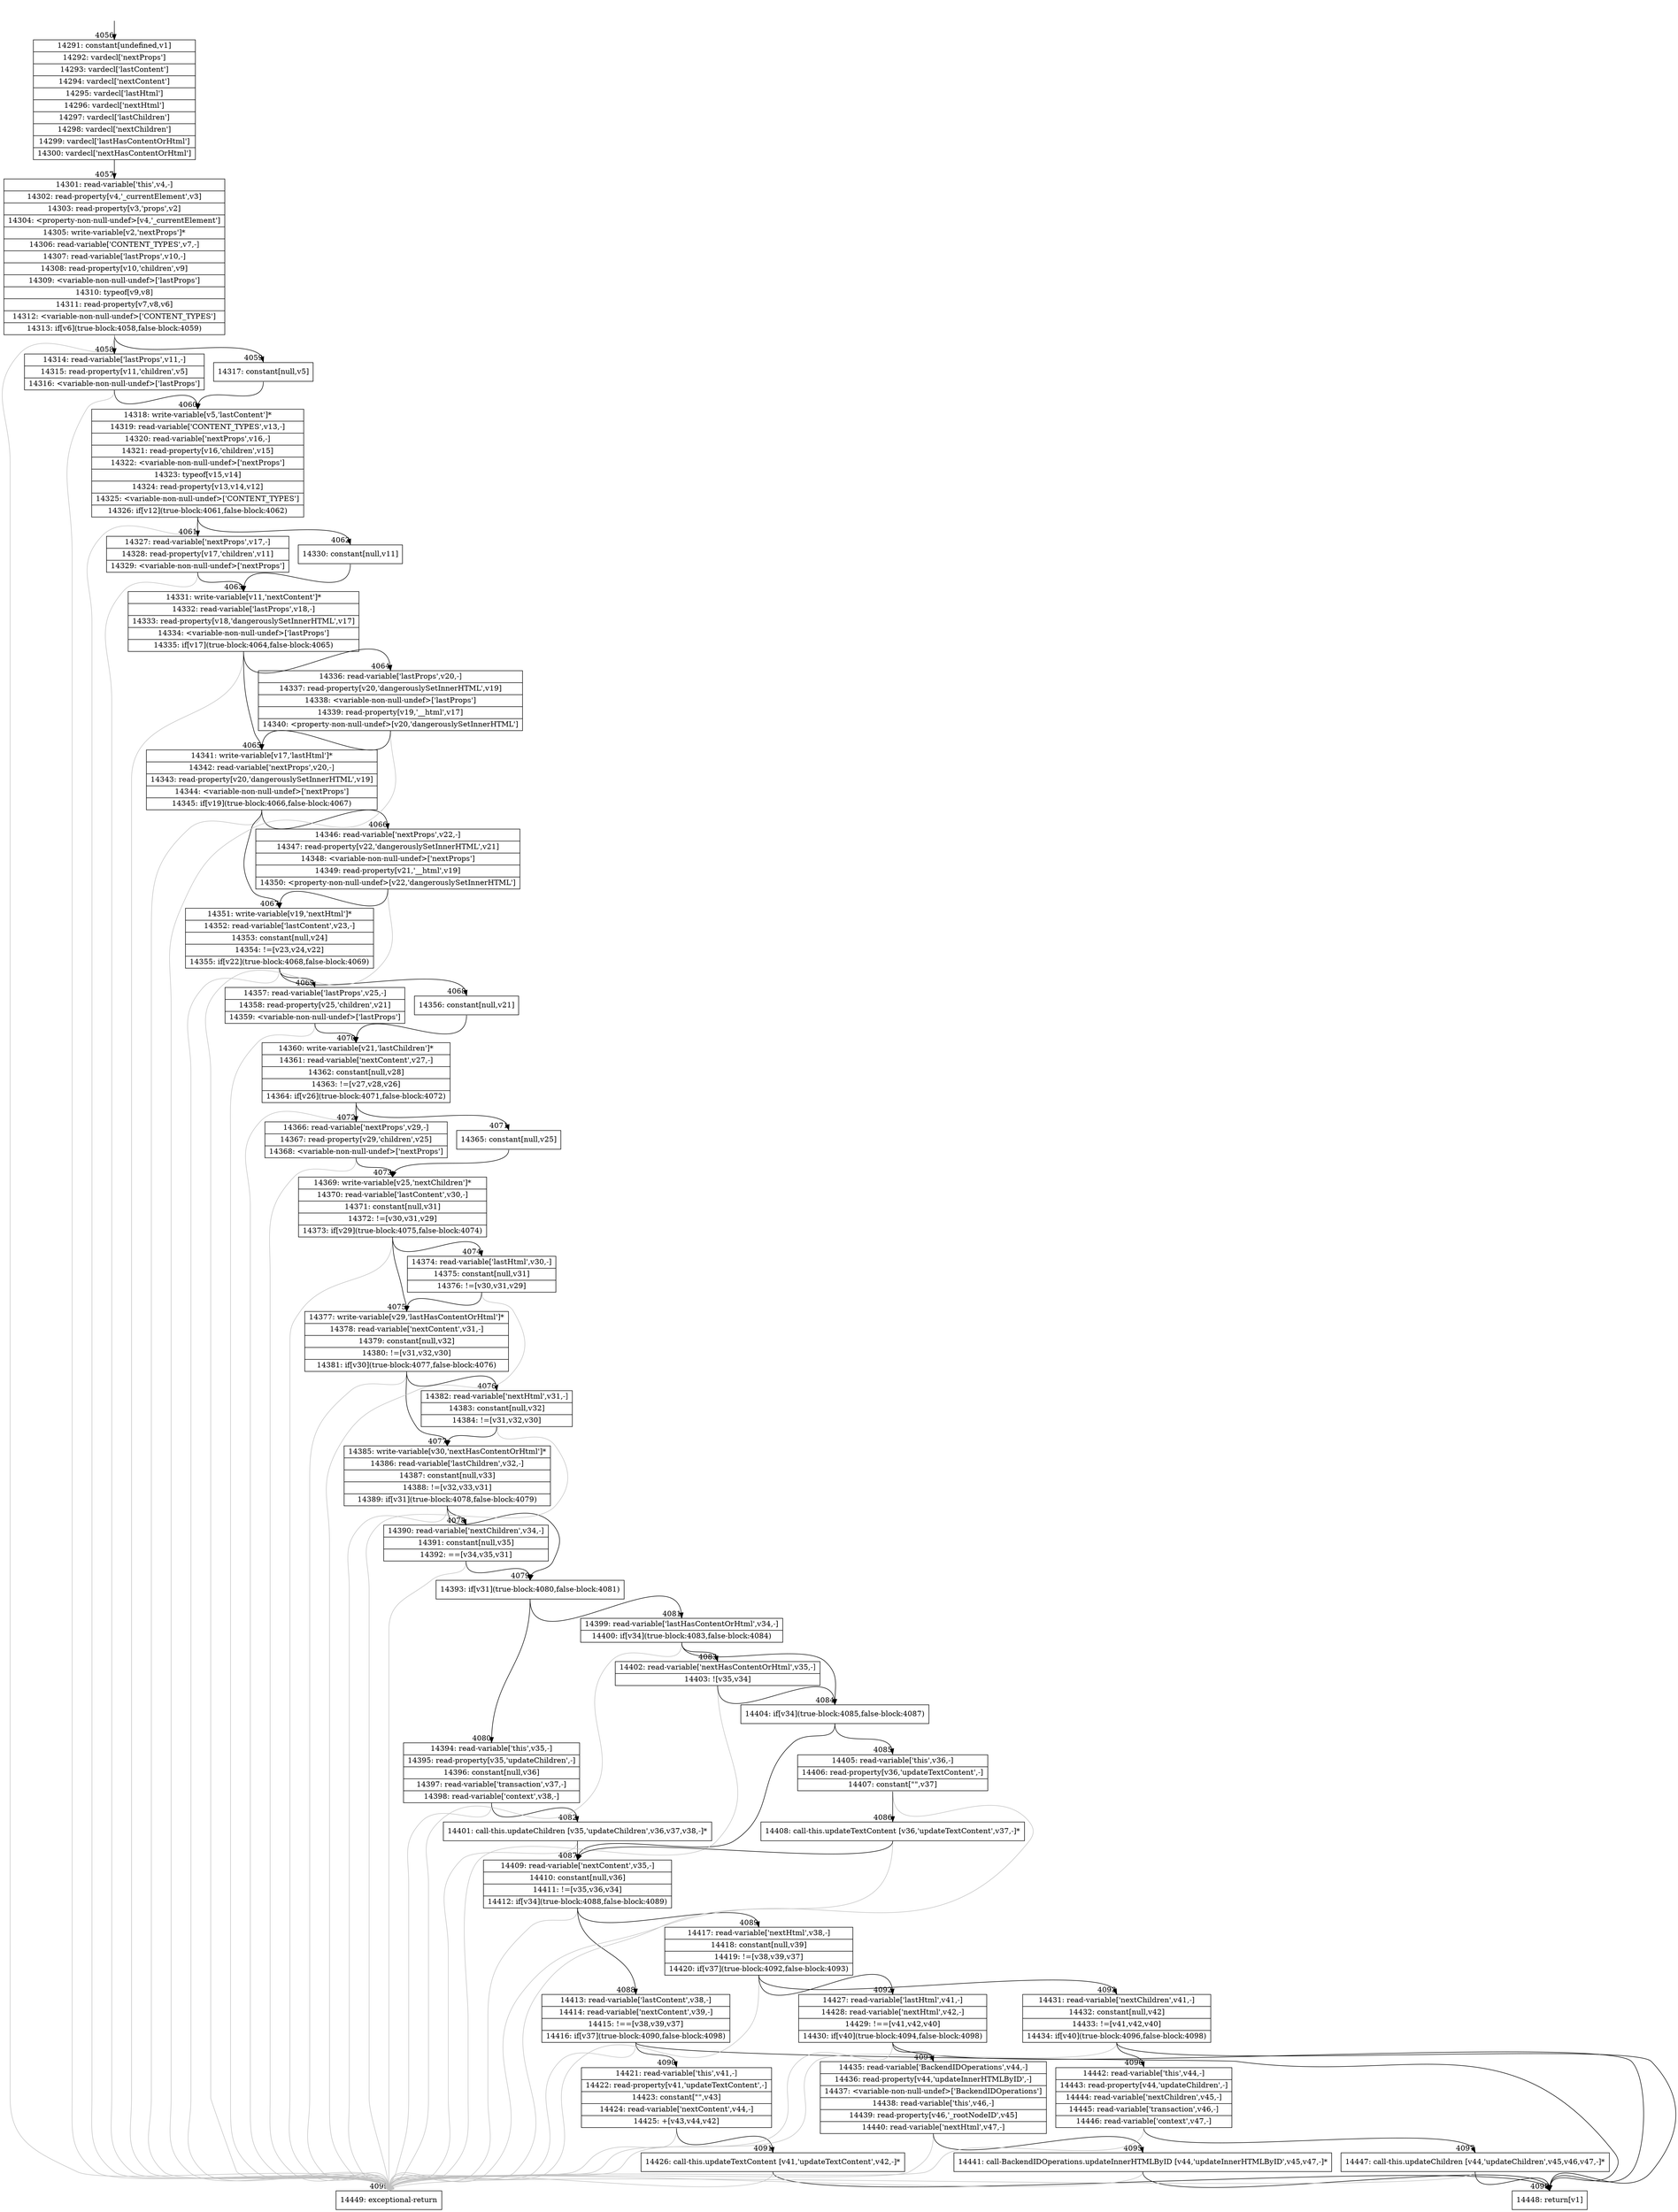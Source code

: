 digraph {
rankdir="TD"
BB_entry275[shape=none,label=""];
BB_entry275 -> BB4056 [tailport=s, headport=n, headlabel="    4056"]
BB4056 [shape=record label="{14291: constant[undefined,v1]|14292: vardecl['nextProps']|14293: vardecl['lastContent']|14294: vardecl['nextContent']|14295: vardecl['lastHtml']|14296: vardecl['nextHtml']|14297: vardecl['lastChildren']|14298: vardecl['nextChildren']|14299: vardecl['lastHasContentOrHtml']|14300: vardecl['nextHasContentOrHtml']}" ] 
BB4056 -> BB4057 [tailport=s, headport=n, headlabel="      4057"]
BB4057 [shape=record label="{14301: read-variable['this',v4,-]|14302: read-property[v4,'_currentElement',v3]|14303: read-property[v3,'props',v2]|14304: \<property-non-null-undef\>[v4,'_currentElement']|14305: write-variable[v2,'nextProps']*|14306: read-variable['CONTENT_TYPES',v7,-]|14307: read-variable['lastProps',v10,-]|14308: read-property[v10,'children',v9]|14309: \<variable-non-null-undef\>['lastProps']|14310: typeof[v9,v8]|14311: read-property[v7,v8,v6]|14312: \<variable-non-null-undef\>['CONTENT_TYPES']|14313: if[v6](true-block:4058,false-block:4059)}" ] 
BB4057 -> BB4058 [tailport=s, headport=n, headlabel="      4058"]
BB4057 -> BB4059 [tailport=s, headport=n, headlabel="      4059"]
BB4057 -> BB4099 [tailport=s, headport=n, color=gray, headlabel="      4099"]
BB4058 [shape=record label="{14314: read-variable['lastProps',v11,-]|14315: read-property[v11,'children',v5]|14316: \<variable-non-null-undef\>['lastProps']}" ] 
BB4058 -> BB4060 [tailport=s, headport=n, headlabel="      4060"]
BB4058 -> BB4099 [tailport=s, headport=n, color=gray]
BB4059 [shape=record label="{14317: constant[null,v5]}" ] 
BB4059 -> BB4060 [tailport=s, headport=n]
BB4060 [shape=record label="{14318: write-variable[v5,'lastContent']*|14319: read-variable['CONTENT_TYPES',v13,-]|14320: read-variable['nextProps',v16,-]|14321: read-property[v16,'children',v15]|14322: \<variable-non-null-undef\>['nextProps']|14323: typeof[v15,v14]|14324: read-property[v13,v14,v12]|14325: \<variable-non-null-undef\>['CONTENT_TYPES']|14326: if[v12](true-block:4061,false-block:4062)}" ] 
BB4060 -> BB4061 [tailport=s, headport=n, headlabel="      4061"]
BB4060 -> BB4062 [tailport=s, headport=n, headlabel="      4062"]
BB4060 -> BB4099 [tailport=s, headport=n, color=gray]
BB4061 [shape=record label="{14327: read-variable['nextProps',v17,-]|14328: read-property[v17,'children',v11]|14329: \<variable-non-null-undef\>['nextProps']}" ] 
BB4061 -> BB4063 [tailport=s, headport=n, headlabel="      4063"]
BB4061 -> BB4099 [tailport=s, headport=n, color=gray]
BB4062 [shape=record label="{14330: constant[null,v11]}" ] 
BB4062 -> BB4063 [tailport=s, headport=n]
BB4063 [shape=record label="{14331: write-variable[v11,'nextContent']*|14332: read-variable['lastProps',v18,-]|14333: read-property[v18,'dangerouslySetInnerHTML',v17]|14334: \<variable-non-null-undef\>['lastProps']|14335: if[v17](true-block:4064,false-block:4065)}" ] 
BB4063 -> BB4065 [tailport=s, headport=n, headlabel="      4065"]
BB4063 -> BB4064 [tailport=s, headport=n, headlabel="      4064"]
BB4063 -> BB4099 [tailport=s, headport=n, color=gray]
BB4064 [shape=record label="{14336: read-variable['lastProps',v20,-]|14337: read-property[v20,'dangerouslySetInnerHTML',v19]|14338: \<variable-non-null-undef\>['lastProps']|14339: read-property[v19,'__html',v17]|14340: \<property-non-null-undef\>[v20,'dangerouslySetInnerHTML']}" ] 
BB4064 -> BB4065 [tailport=s, headport=n]
BB4064 -> BB4099 [tailport=s, headport=n, color=gray]
BB4065 [shape=record label="{14341: write-variable[v17,'lastHtml']*|14342: read-variable['nextProps',v20,-]|14343: read-property[v20,'dangerouslySetInnerHTML',v19]|14344: \<variable-non-null-undef\>['nextProps']|14345: if[v19](true-block:4066,false-block:4067)}" ] 
BB4065 -> BB4067 [tailport=s, headport=n, headlabel="      4067"]
BB4065 -> BB4066 [tailport=s, headport=n, headlabel="      4066"]
BB4065 -> BB4099 [tailport=s, headport=n, color=gray]
BB4066 [shape=record label="{14346: read-variable['nextProps',v22,-]|14347: read-property[v22,'dangerouslySetInnerHTML',v21]|14348: \<variable-non-null-undef\>['nextProps']|14349: read-property[v21,'__html',v19]|14350: \<property-non-null-undef\>[v22,'dangerouslySetInnerHTML']}" ] 
BB4066 -> BB4067 [tailport=s, headport=n]
BB4066 -> BB4099 [tailport=s, headport=n, color=gray]
BB4067 [shape=record label="{14351: write-variable[v19,'nextHtml']*|14352: read-variable['lastContent',v23,-]|14353: constant[null,v24]|14354: !=[v23,v24,v22]|14355: if[v22](true-block:4068,false-block:4069)}" ] 
BB4067 -> BB4068 [tailport=s, headport=n, headlabel="      4068"]
BB4067 -> BB4069 [tailport=s, headport=n, headlabel="      4069"]
BB4067 -> BB4099 [tailport=s, headport=n, color=gray]
BB4068 [shape=record label="{14356: constant[null,v21]}" ] 
BB4068 -> BB4070 [tailport=s, headport=n, headlabel="      4070"]
BB4069 [shape=record label="{14357: read-variable['lastProps',v25,-]|14358: read-property[v25,'children',v21]|14359: \<variable-non-null-undef\>['lastProps']}" ] 
BB4069 -> BB4070 [tailport=s, headport=n]
BB4069 -> BB4099 [tailport=s, headport=n, color=gray]
BB4070 [shape=record label="{14360: write-variable[v21,'lastChildren']*|14361: read-variable['nextContent',v27,-]|14362: constant[null,v28]|14363: !=[v27,v28,v26]|14364: if[v26](true-block:4071,false-block:4072)}" ] 
BB4070 -> BB4071 [tailport=s, headport=n, headlabel="      4071"]
BB4070 -> BB4072 [tailport=s, headport=n, headlabel="      4072"]
BB4070 -> BB4099 [tailport=s, headport=n, color=gray]
BB4071 [shape=record label="{14365: constant[null,v25]}" ] 
BB4071 -> BB4073 [tailport=s, headport=n, headlabel="      4073"]
BB4072 [shape=record label="{14366: read-variable['nextProps',v29,-]|14367: read-property[v29,'children',v25]|14368: \<variable-non-null-undef\>['nextProps']}" ] 
BB4072 -> BB4073 [tailport=s, headport=n]
BB4072 -> BB4099 [tailport=s, headport=n, color=gray]
BB4073 [shape=record label="{14369: write-variable[v25,'nextChildren']*|14370: read-variable['lastContent',v30,-]|14371: constant[null,v31]|14372: !=[v30,v31,v29]|14373: if[v29](true-block:4075,false-block:4074)}" ] 
BB4073 -> BB4075 [tailport=s, headport=n, headlabel="      4075"]
BB4073 -> BB4074 [tailport=s, headport=n, headlabel="      4074"]
BB4073 -> BB4099 [tailport=s, headport=n, color=gray]
BB4074 [shape=record label="{14374: read-variable['lastHtml',v30,-]|14375: constant[null,v31]|14376: !=[v30,v31,v29]}" ] 
BB4074 -> BB4075 [tailport=s, headport=n]
BB4074 -> BB4099 [tailport=s, headport=n, color=gray]
BB4075 [shape=record label="{14377: write-variable[v29,'lastHasContentOrHtml']*|14378: read-variable['nextContent',v31,-]|14379: constant[null,v32]|14380: !=[v31,v32,v30]|14381: if[v30](true-block:4077,false-block:4076)}" ] 
BB4075 -> BB4077 [tailport=s, headport=n, headlabel="      4077"]
BB4075 -> BB4076 [tailport=s, headport=n, headlabel="      4076"]
BB4075 -> BB4099 [tailport=s, headport=n, color=gray]
BB4076 [shape=record label="{14382: read-variable['nextHtml',v31,-]|14383: constant[null,v32]|14384: !=[v31,v32,v30]}" ] 
BB4076 -> BB4077 [tailport=s, headport=n]
BB4076 -> BB4099 [tailport=s, headport=n, color=gray]
BB4077 [shape=record label="{14385: write-variable[v30,'nextHasContentOrHtml']*|14386: read-variable['lastChildren',v32,-]|14387: constant[null,v33]|14388: !=[v32,v33,v31]|14389: if[v31](true-block:4078,false-block:4079)}" ] 
BB4077 -> BB4079 [tailport=s, headport=n, headlabel="      4079"]
BB4077 -> BB4078 [tailport=s, headport=n, headlabel="      4078"]
BB4077 -> BB4099 [tailport=s, headport=n, color=gray]
BB4078 [shape=record label="{14390: read-variable['nextChildren',v34,-]|14391: constant[null,v35]|14392: ==[v34,v35,v31]}" ] 
BB4078 -> BB4079 [tailport=s, headport=n]
BB4078 -> BB4099 [tailport=s, headport=n, color=gray]
BB4079 [shape=record label="{14393: if[v31](true-block:4080,false-block:4081)}" ] 
BB4079 -> BB4080 [tailport=s, headport=n, headlabel="      4080"]
BB4079 -> BB4081 [tailport=s, headport=n, headlabel="      4081"]
BB4080 [shape=record label="{14394: read-variable['this',v35,-]|14395: read-property[v35,'updateChildren',-]|14396: constant[null,v36]|14397: read-variable['transaction',v37,-]|14398: read-variable['context',v38,-]}" ] 
BB4080 -> BB4082 [tailport=s, headport=n, headlabel="      4082"]
BB4080 -> BB4099 [tailport=s, headport=n, color=gray]
BB4081 [shape=record label="{14399: read-variable['lastHasContentOrHtml',v34,-]|14400: if[v34](true-block:4083,false-block:4084)}" ] 
BB4081 -> BB4084 [tailport=s, headport=n, headlabel="      4084"]
BB4081 -> BB4083 [tailport=s, headport=n, headlabel="      4083"]
BB4081 -> BB4099 [tailport=s, headport=n, color=gray]
BB4082 [shape=record label="{14401: call-this.updateChildren [v35,'updateChildren',v36,v37,v38,-]*}" ] 
BB4082 -> BB4087 [tailport=s, headport=n, headlabel="      4087"]
BB4082 -> BB4099 [tailport=s, headport=n, color=gray]
BB4083 [shape=record label="{14402: read-variable['nextHasContentOrHtml',v35,-]|14403: ![v35,v34]}" ] 
BB4083 -> BB4084 [tailport=s, headport=n]
BB4083 -> BB4099 [tailport=s, headport=n, color=gray]
BB4084 [shape=record label="{14404: if[v34](true-block:4085,false-block:4087)}" ] 
BB4084 -> BB4085 [tailport=s, headport=n, headlabel="      4085"]
BB4084 -> BB4087 [tailport=s, headport=n]
BB4085 [shape=record label="{14405: read-variable['this',v36,-]|14406: read-property[v36,'updateTextContent',-]|14407: constant[\"\",v37]}" ] 
BB4085 -> BB4086 [tailport=s, headport=n, headlabel="      4086"]
BB4085 -> BB4099 [tailport=s, headport=n, color=gray]
BB4086 [shape=record label="{14408: call-this.updateTextContent [v36,'updateTextContent',v37,-]*}" ] 
BB4086 -> BB4087 [tailport=s, headport=n]
BB4086 -> BB4099 [tailport=s, headport=n, color=gray]
BB4087 [shape=record label="{14409: read-variable['nextContent',v35,-]|14410: constant[null,v36]|14411: !=[v35,v36,v34]|14412: if[v34](true-block:4088,false-block:4089)}" ] 
BB4087 -> BB4088 [tailport=s, headport=n, headlabel="      4088"]
BB4087 -> BB4089 [tailport=s, headport=n, headlabel="      4089"]
BB4087 -> BB4099 [tailport=s, headport=n, color=gray]
BB4088 [shape=record label="{14413: read-variable['lastContent',v38,-]|14414: read-variable['nextContent',v39,-]|14415: !==[v38,v39,v37]|14416: if[v37](true-block:4090,false-block:4098)}" ] 
BB4088 -> BB4090 [tailport=s, headport=n, headlabel="      4090"]
BB4088 -> BB4098 [tailport=s, headport=n, headlabel="      4098"]
BB4088 -> BB4099 [tailport=s, headport=n, color=gray]
BB4089 [shape=record label="{14417: read-variable['nextHtml',v38,-]|14418: constant[null,v39]|14419: !=[v38,v39,v37]|14420: if[v37](true-block:4092,false-block:4093)}" ] 
BB4089 -> BB4092 [tailport=s, headport=n, headlabel="      4092"]
BB4089 -> BB4093 [tailport=s, headport=n, headlabel="      4093"]
BB4089 -> BB4099 [tailport=s, headport=n, color=gray]
BB4090 [shape=record label="{14421: read-variable['this',v41,-]|14422: read-property[v41,'updateTextContent',-]|14423: constant[\"\",v43]|14424: read-variable['nextContent',v44,-]|14425: +[v43,v44,v42]}" ] 
BB4090 -> BB4091 [tailport=s, headport=n, headlabel="      4091"]
BB4090 -> BB4099 [tailport=s, headport=n, color=gray]
BB4091 [shape=record label="{14426: call-this.updateTextContent [v41,'updateTextContent',v42,-]*}" ] 
BB4091 -> BB4098 [tailport=s, headport=n]
BB4091 -> BB4099 [tailport=s, headport=n, color=gray]
BB4092 [shape=record label="{14427: read-variable['lastHtml',v41,-]|14428: read-variable['nextHtml',v42,-]|14429: !==[v41,v42,v40]|14430: if[v40](true-block:4094,false-block:4098)}" ] 
BB4092 -> BB4094 [tailport=s, headport=n, headlabel="      4094"]
BB4092 -> BB4098 [tailport=s, headport=n]
BB4092 -> BB4099 [tailport=s, headport=n, color=gray]
BB4093 [shape=record label="{14431: read-variable['nextChildren',v41,-]|14432: constant[null,v42]|14433: !=[v41,v42,v40]|14434: if[v40](true-block:4096,false-block:4098)}" ] 
BB4093 -> BB4096 [tailport=s, headport=n, headlabel="      4096"]
BB4093 -> BB4098 [tailport=s, headport=n]
BB4093 -> BB4099 [tailport=s, headport=n, color=gray]
BB4094 [shape=record label="{14435: read-variable['BackendIDOperations',v44,-]|14436: read-property[v44,'updateInnerHTMLByID',-]|14437: \<variable-non-null-undef\>['BackendIDOperations']|14438: read-variable['this',v46,-]|14439: read-property[v46,'_rootNodeID',v45]|14440: read-variable['nextHtml',v47,-]}" ] 
BB4094 -> BB4095 [tailport=s, headport=n, headlabel="      4095"]
BB4094 -> BB4099 [tailport=s, headport=n, color=gray]
BB4095 [shape=record label="{14441: call-BackendIDOperations.updateInnerHTMLByID [v44,'updateInnerHTMLByID',v45,v47,-]*}" ] 
BB4095 -> BB4098 [tailport=s, headport=n]
BB4095 -> BB4099 [tailport=s, headport=n, color=gray]
BB4096 [shape=record label="{14442: read-variable['this',v44,-]|14443: read-property[v44,'updateChildren',-]|14444: read-variable['nextChildren',v45,-]|14445: read-variable['transaction',v46,-]|14446: read-variable['context',v47,-]}" ] 
BB4096 -> BB4097 [tailport=s, headport=n, headlabel="      4097"]
BB4096 -> BB4099 [tailport=s, headport=n, color=gray]
BB4097 [shape=record label="{14447: call-this.updateChildren [v44,'updateChildren',v45,v46,v47,-]*}" ] 
BB4097 -> BB4098 [tailport=s, headport=n]
BB4097 -> BB4099 [tailport=s, headport=n, color=gray]
BB4098 [shape=record label="{14448: return[v1]}" ] 
BB4099 [shape=record label="{14449: exceptional-return}" ] 
//#$~ 7882
}
